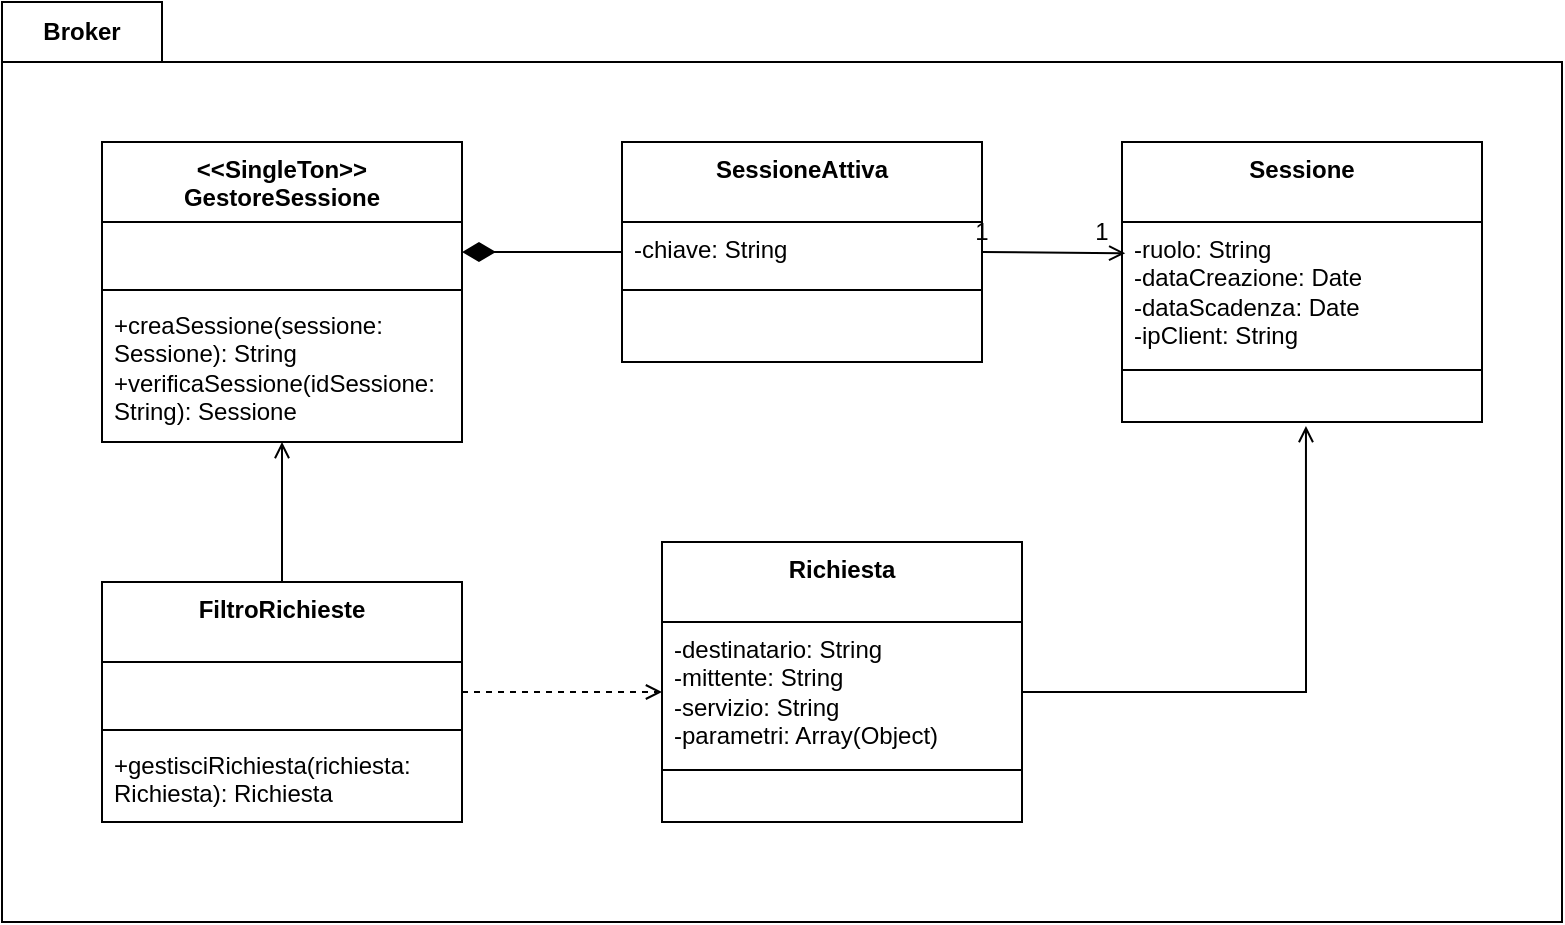 <mxfile version="21.3.7" type="github">
  <diagram name="Pagina-1" id="22FDroZKs7HGLO0olrjI">
    <mxGraphModel dx="1050" dy="542" grid="1" gridSize="10" guides="1" tooltips="1" connect="1" arrows="1" fold="1" page="1" pageScale="1" pageWidth="827" pageHeight="1169" math="0" shadow="0">
      <root>
        <mxCell id="0" />
        <mxCell id="1" parent="0" />
        <mxCell id="GFrlo3oG05gnsfdkdnTY-2" value="" style="rounded=0;whiteSpace=wrap;html=1;fillColor=none;fontColor=#FFFFFF;" vertex="1" parent="1">
          <mxGeometry x="30" y="120" width="780" height="430" as="geometry" />
        </mxCell>
        <mxCell id="GFrlo3oG05gnsfdkdnTY-3" value="Broker" style="rounded=0;whiteSpace=wrap;html=1;fillColor=none;fontStyle=1" vertex="1" parent="1">
          <mxGeometry x="30" y="90" width="80" height="30" as="geometry" />
        </mxCell>
        <mxCell id="GFrlo3oG05gnsfdkdnTY-4" value="&amp;lt;&amp;lt;SingleTon&amp;gt;&amp;gt;&lt;br&gt;GestoreSessione" style="swimlane;fontStyle=1;align=center;verticalAlign=top;childLayout=stackLayout;horizontal=1;startSize=40;horizontalStack=0;resizeParent=1;resizeParentMax=0;resizeLast=0;collapsible=1;marginBottom=0;whiteSpace=wrap;html=1;" vertex="1" parent="1">
          <mxGeometry x="80" y="160" width="180" height="150" as="geometry">
            <mxRectangle x="110" y="170" width="140" height="40" as="alternateBounds" />
          </mxGeometry>
        </mxCell>
        <mxCell id="GFrlo3oG05gnsfdkdnTY-5" value="&lt;br&gt;" style="text;strokeColor=none;fillColor=none;align=left;verticalAlign=top;spacingLeft=4;spacingRight=4;overflow=hidden;rotatable=0;points=[[0,0.5],[1,0.5]];portConstraint=eastwest;whiteSpace=wrap;html=1;" vertex="1" parent="GFrlo3oG05gnsfdkdnTY-4">
          <mxGeometry y="40" width="180" height="30" as="geometry" />
        </mxCell>
        <mxCell id="GFrlo3oG05gnsfdkdnTY-6" value="" style="line;strokeWidth=1;fillColor=none;align=left;verticalAlign=middle;spacingTop=-1;spacingLeft=3;spacingRight=3;rotatable=0;labelPosition=right;points=[];portConstraint=eastwest;strokeColor=inherit;" vertex="1" parent="GFrlo3oG05gnsfdkdnTY-4">
          <mxGeometry y="70" width="180" height="8" as="geometry" />
        </mxCell>
        <mxCell id="GFrlo3oG05gnsfdkdnTY-7" value="+creaSessione(sessione: Sessione): String&lt;br&gt;+verificaSessione(idSessione: String): Sessione" style="text;strokeColor=none;fillColor=none;align=left;verticalAlign=top;spacingLeft=4;spacingRight=4;overflow=hidden;rotatable=0;points=[[0,0.5],[1,0.5]];portConstraint=eastwest;whiteSpace=wrap;html=1;" vertex="1" parent="GFrlo3oG05gnsfdkdnTY-4">
          <mxGeometry y="78" width="180" height="72" as="geometry" />
        </mxCell>
        <mxCell id="GFrlo3oG05gnsfdkdnTY-9" value="SessioneAttiva" style="swimlane;fontStyle=1;align=center;verticalAlign=top;childLayout=stackLayout;horizontal=1;startSize=40;horizontalStack=0;resizeParent=1;resizeParentMax=0;resizeLast=0;collapsible=1;marginBottom=0;whiteSpace=wrap;html=1;" vertex="1" parent="1">
          <mxGeometry x="340" y="160" width="180" height="110" as="geometry">
            <mxRectangle x="110" y="170" width="140" height="40" as="alternateBounds" />
          </mxGeometry>
        </mxCell>
        <mxCell id="GFrlo3oG05gnsfdkdnTY-10" value="-chiave: String" style="text;strokeColor=none;fillColor=none;align=left;verticalAlign=top;spacingLeft=4;spacingRight=4;overflow=hidden;rotatable=0;points=[[0,0.5],[1,0.5]];portConstraint=eastwest;whiteSpace=wrap;html=1;" vertex="1" parent="GFrlo3oG05gnsfdkdnTY-9">
          <mxGeometry y="40" width="180" height="30" as="geometry" />
        </mxCell>
        <mxCell id="GFrlo3oG05gnsfdkdnTY-11" value="" style="line;strokeWidth=1;fillColor=none;align=left;verticalAlign=middle;spacingTop=-1;spacingLeft=3;spacingRight=3;rotatable=0;labelPosition=right;points=[];portConstraint=eastwest;strokeColor=inherit;" vertex="1" parent="GFrlo3oG05gnsfdkdnTY-9">
          <mxGeometry y="70" width="180" height="8" as="geometry" />
        </mxCell>
        <mxCell id="GFrlo3oG05gnsfdkdnTY-12" value="&lt;br&gt;" style="text;strokeColor=none;fillColor=none;align=left;verticalAlign=top;spacingLeft=4;spacingRight=4;overflow=hidden;rotatable=0;points=[[0,0.5],[1,0.5]];portConstraint=eastwest;whiteSpace=wrap;html=1;" vertex="1" parent="GFrlo3oG05gnsfdkdnTY-9">
          <mxGeometry y="78" width="180" height="32" as="geometry" />
        </mxCell>
        <mxCell id="GFrlo3oG05gnsfdkdnTY-15" value="1" style="endArrow=none;html=1;endSize=12;startArrow=diamondThin;startSize=14;startFill=1;edgeStyle=orthogonalEdgeStyle;align=left;verticalAlign=bottom;rounded=0;fontColor=#FFFFFF;endFill=0;entryX=0;entryY=0.5;entryDx=0;entryDy=0;exitX=1;exitY=0.5;exitDx=0;exitDy=0;" edge="1" parent="1" source="GFrlo3oG05gnsfdkdnTY-5" target="GFrlo3oG05gnsfdkdnTY-10">
          <mxGeometry x="-1" y="3" relative="1" as="geometry">
            <mxPoint x="254" y="214.5" as="sourcePoint" />
            <mxPoint x="414" y="214.5" as="targetPoint" />
          </mxGeometry>
        </mxCell>
        <mxCell id="GFrlo3oG05gnsfdkdnTY-16" value="Sessione" style="swimlane;fontStyle=1;align=center;verticalAlign=top;childLayout=stackLayout;horizontal=1;startSize=40;horizontalStack=0;resizeParent=1;resizeParentMax=0;resizeLast=0;collapsible=1;marginBottom=0;whiteSpace=wrap;html=1;" vertex="1" parent="1">
          <mxGeometry x="590" y="160" width="180" height="140" as="geometry">
            <mxRectangle x="110" y="170" width="140" height="40" as="alternateBounds" />
          </mxGeometry>
        </mxCell>
        <mxCell id="GFrlo3oG05gnsfdkdnTY-17" value="-ruolo: String&lt;br&gt;-dataCreazione: Date&lt;br&gt;-dataScadenza: Date&lt;br&gt;-ipClient: String" style="text;strokeColor=none;fillColor=none;align=left;verticalAlign=top;spacingLeft=4;spacingRight=4;overflow=hidden;rotatable=0;points=[[0,0.5],[1,0.5]];portConstraint=eastwest;whiteSpace=wrap;html=1;" vertex="1" parent="GFrlo3oG05gnsfdkdnTY-16">
          <mxGeometry y="40" width="180" height="70" as="geometry" />
        </mxCell>
        <mxCell id="GFrlo3oG05gnsfdkdnTY-18" value="" style="line;strokeWidth=1;fillColor=none;align=left;verticalAlign=middle;spacingTop=-1;spacingLeft=3;spacingRight=3;rotatable=0;labelPosition=right;points=[];portConstraint=eastwest;strokeColor=inherit;" vertex="1" parent="GFrlo3oG05gnsfdkdnTY-16">
          <mxGeometry y="110" width="180" height="8" as="geometry" />
        </mxCell>
        <mxCell id="GFrlo3oG05gnsfdkdnTY-19" value="&lt;br&gt;" style="text;strokeColor=none;fillColor=none;align=left;verticalAlign=top;spacingLeft=4;spacingRight=4;overflow=hidden;rotatable=0;points=[[0,0.5],[1,0.5]];portConstraint=eastwest;whiteSpace=wrap;html=1;" vertex="1" parent="GFrlo3oG05gnsfdkdnTY-16">
          <mxGeometry y="118" width="180" height="22" as="geometry" />
        </mxCell>
        <mxCell id="GFrlo3oG05gnsfdkdnTY-20" value="" style="endArrow=open;html=1;rounded=0;endFill=0;entryX=0.009;entryY=0.223;entryDx=0;entryDy=0;exitX=1;exitY=0.5;exitDx=0;exitDy=0;entryPerimeter=0;" edge="1" parent="1" source="GFrlo3oG05gnsfdkdnTY-10" target="GFrlo3oG05gnsfdkdnTY-17">
          <mxGeometry width="50" height="50" relative="1" as="geometry">
            <mxPoint x="390" y="390" as="sourcePoint" />
            <mxPoint x="440" y="340" as="targetPoint" />
          </mxGeometry>
        </mxCell>
        <mxCell id="GFrlo3oG05gnsfdkdnTY-21" value="1" style="text;html=1;strokeColor=none;fillColor=none;align=center;verticalAlign=middle;whiteSpace=wrap;rounded=0;" vertex="1" parent="1">
          <mxGeometry x="550" y="190" width="60" height="30" as="geometry" />
        </mxCell>
        <mxCell id="GFrlo3oG05gnsfdkdnTY-22" value="1" style="text;html=1;strokeColor=none;fillColor=none;align=center;verticalAlign=middle;whiteSpace=wrap;rounded=0;" vertex="1" parent="1">
          <mxGeometry x="490" y="190" width="60" height="30" as="geometry" />
        </mxCell>
        <mxCell id="GFrlo3oG05gnsfdkdnTY-31" value="FiltroRichieste" style="swimlane;fontStyle=1;align=center;verticalAlign=top;childLayout=stackLayout;horizontal=1;startSize=40;horizontalStack=0;resizeParent=1;resizeParentMax=0;resizeLast=0;collapsible=1;marginBottom=0;whiteSpace=wrap;html=1;" vertex="1" parent="1">
          <mxGeometry x="80" y="380" width="180" height="120" as="geometry">
            <mxRectangle x="110" y="170" width="140" height="40" as="alternateBounds" />
          </mxGeometry>
        </mxCell>
        <mxCell id="GFrlo3oG05gnsfdkdnTY-32" value="&lt;br&gt;" style="text;strokeColor=none;fillColor=none;align=left;verticalAlign=top;spacingLeft=4;spacingRight=4;overflow=hidden;rotatable=0;points=[[0,0.5],[1,0.5]];portConstraint=eastwest;whiteSpace=wrap;html=1;" vertex="1" parent="GFrlo3oG05gnsfdkdnTY-31">
          <mxGeometry y="40" width="180" height="30" as="geometry" />
        </mxCell>
        <mxCell id="GFrlo3oG05gnsfdkdnTY-33" value="" style="line;strokeWidth=1;fillColor=none;align=left;verticalAlign=middle;spacingTop=-1;spacingLeft=3;spacingRight=3;rotatable=0;labelPosition=right;points=[];portConstraint=eastwest;strokeColor=inherit;" vertex="1" parent="GFrlo3oG05gnsfdkdnTY-31">
          <mxGeometry y="70" width="180" height="8" as="geometry" />
        </mxCell>
        <mxCell id="GFrlo3oG05gnsfdkdnTY-34" value="+gestisciRichiesta(richiesta: Richiesta): Richiesta" style="text;strokeColor=none;fillColor=none;align=left;verticalAlign=top;spacingLeft=4;spacingRight=4;overflow=hidden;rotatable=0;points=[[0,0.5],[1,0.5]];portConstraint=eastwest;whiteSpace=wrap;html=1;" vertex="1" parent="GFrlo3oG05gnsfdkdnTY-31">
          <mxGeometry y="78" width="180" height="42" as="geometry" />
        </mxCell>
        <mxCell id="GFrlo3oG05gnsfdkdnTY-35" value="Richiesta" style="swimlane;fontStyle=1;align=center;verticalAlign=top;childLayout=stackLayout;horizontal=1;startSize=40;horizontalStack=0;resizeParent=1;resizeParentMax=0;resizeLast=0;collapsible=1;marginBottom=0;whiteSpace=wrap;html=1;" vertex="1" parent="1">
          <mxGeometry x="360" y="360" width="180" height="140" as="geometry">
            <mxRectangle x="110" y="170" width="140" height="40" as="alternateBounds" />
          </mxGeometry>
        </mxCell>
        <mxCell id="GFrlo3oG05gnsfdkdnTY-36" value="-destinatario: String&lt;br&gt;-mittente: String&lt;br&gt;-servizio: String&lt;br&gt;-parametri: Array(Object)" style="text;strokeColor=none;fillColor=none;align=left;verticalAlign=top;spacingLeft=4;spacingRight=4;overflow=hidden;rotatable=0;points=[[0,0.5],[1,0.5]];portConstraint=eastwest;whiteSpace=wrap;html=1;" vertex="1" parent="GFrlo3oG05gnsfdkdnTY-35">
          <mxGeometry y="40" width="180" height="70" as="geometry" />
        </mxCell>
        <mxCell id="GFrlo3oG05gnsfdkdnTY-37" value="" style="line;strokeWidth=1;fillColor=none;align=left;verticalAlign=middle;spacingTop=-1;spacingLeft=3;spacingRight=3;rotatable=0;labelPosition=right;points=[];portConstraint=eastwest;strokeColor=inherit;" vertex="1" parent="GFrlo3oG05gnsfdkdnTY-35">
          <mxGeometry y="110" width="180" height="8" as="geometry" />
        </mxCell>
        <mxCell id="GFrlo3oG05gnsfdkdnTY-38" value="&lt;br&gt;" style="text;strokeColor=none;fillColor=none;align=left;verticalAlign=top;spacingLeft=4;spacingRight=4;overflow=hidden;rotatable=0;points=[[0,0.5],[1,0.5]];portConstraint=eastwest;whiteSpace=wrap;html=1;" vertex="1" parent="GFrlo3oG05gnsfdkdnTY-35">
          <mxGeometry y="118" width="180" height="22" as="geometry" />
        </mxCell>
        <mxCell id="GFrlo3oG05gnsfdkdnTY-39" value="" style="endArrow=open;html=1;rounded=0;exitX=0.5;exitY=0;exitDx=0;exitDy=0;endFill=0;" edge="1" parent="1" source="GFrlo3oG05gnsfdkdnTY-31">
          <mxGeometry width="50" height="50" relative="1" as="geometry">
            <mxPoint x="145" y="370" as="sourcePoint" />
            <mxPoint x="170" y="310" as="targetPoint" />
          </mxGeometry>
        </mxCell>
        <mxCell id="GFrlo3oG05gnsfdkdnTY-40" value="" style="endArrow=open;dashed=1;html=1;rounded=0;endFill=0;entryX=0;entryY=0.5;entryDx=0;entryDy=0;exitX=1;exitY=0.5;exitDx=0;exitDy=0;" edge="1" parent="1" source="GFrlo3oG05gnsfdkdnTY-32" target="GFrlo3oG05gnsfdkdnTY-36">
          <mxGeometry width="50" height="50" relative="1" as="geometry">
            <mxPoint x="270" y="450" as="sourcePoint" />
            <mxPoint x="320" y="400" as="targetPoint" />
          </mxGeometry>
        </mxCell>
        <mxCell id="GFrlo3oG05gnsfdkdnTY-41" value="" style="endArrow=open;html=1;rounded=0;entryX=0.511;entryY=1.091;entryDx=0;entryDy=0;entryPerimeter=0;exitX=1;exitY=0.5;exitDx=0;exitDy=0;endFill=0;" edge="1" parent="1" source="GFrlo3oG05gnsfdkdnTY-36" target="GFrlo3oG05gnsfdkdnTY-19">
          <mxGeometry width="50" height="50" relative="1" as="geometry">
            <mxPoint x="390" y="390" as="sourcePoint" />
            <mxPoint x="440" y="340" as="targetPoint" />
            <Array as="points">
              <mxPoint x="682" y="435" />
            </Array>
          </mxGeometry>
        </mxCell>
      </root>
    </mxGraphModel>
  </diagram>
</mxfile>
